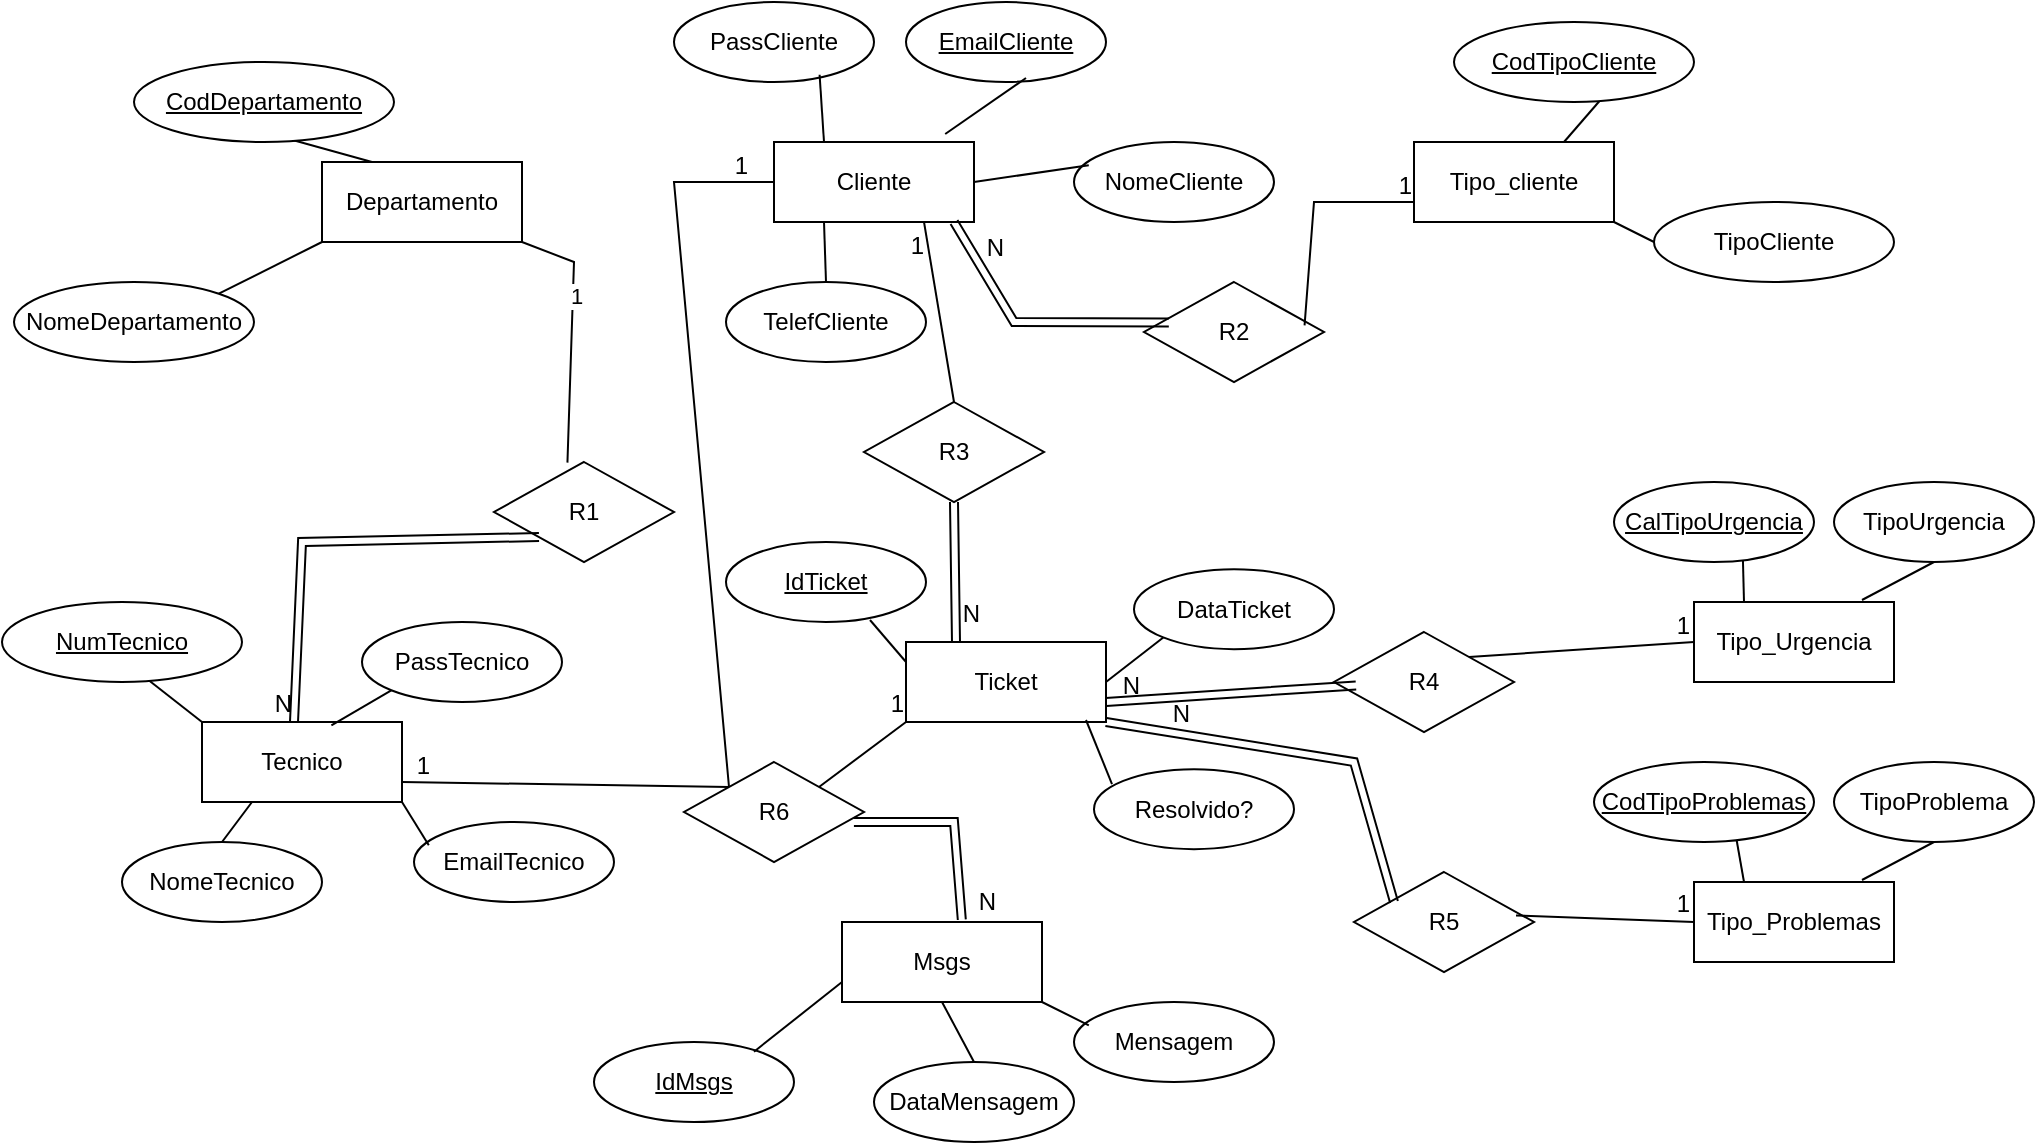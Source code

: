 <mxfile version="28.2.4">
  <diagram name="Página-1" id="aGW3lqfwOsQ_gTxrYHmR">
    <mxGraphModel dx="1099" dy="724" grid="1" gridSize="10" guides="1" tooltips="1" connect="1" arrows="1" fold="1" page="1" pageScale="1" pageWidth="1654" pageHeight="2336" math="0" shadow="0">
      <root>
        <mxCell id="0" />
        <mxCell id="1" parent="0" />
        <mxCell id="Ds3o-OmhyKdtsvsOEu8b-1" value="Departamento" style="whiteSpace=wrap;html=1;align=center;" parent="1" vertex="1">
          <mxGeometry x="354" y="230" width="100" height="40" as="geometry" />
        </mxCell>
        <mxCell id="Ds3o-OmhyKdtsvsOEu8b-2" value="Cliente" style="whiteSpace=wrap;html=1;align=center;" parent="1" vertex="1">
          <mxGeometry x="580" y="220" width="100" height="40" as="geometry" />
        </mxCell>
        <mxCell id="Ds3o-OmhyKdtsvsOEu8b-3" value="Tipo_cliente" style="whiteSpace=wrap;html=1;align=center;" parent="1" vertex="1">
          <mxGeometry x="900" y="220" width="100" height="40" as="geometry" />
        </mxCell>
        <mxCell id="Ds3o-OmhyKdtsvsOEu8b-4" style="edgeStyle=orthogonalEdgeStyle;rounded=0;orthogonalLoop=1;jettySize=auto;html=1;exitX=0.5;exitY=1;exitDx=0;exitDy=0;" parent="1" source="Ds3o-OmhyKdtsvsOEu8b-2" target="Ds3o-OmhyKdtsvsOEu8b-2" edge="1">
          <mxGeometry relative="1" as="geometry" />
        </mxCell>
        <mxCell id="Ds3o-OmhyKdtsvsOEu8b-5" value="" style="endArrow=none;html=1;rounded=0;entryX=0.25;entryY=0;entryDx=0;entryDy=0;exitX=0.61;exitY=0.975;exitDx=0;exitDy=0;exitPerimeter=0;" parent="1" source="Ds3o-OmhyKdtsvsOEu8b-6" target="Ds3o-OmhyKdtsvsOEu8b-1" edge="1">
          <mxGeometry relative="1" as="geometry">
            <mxPoint x="310" y="220" as="sourcePoint" />
            <mxPoint x="370" y="240" as="targetPoint" />
          </mxGeometry>
        </mxCell>
        <mxCell id="Ds3o-OmhyKdtsvsOEu8b-6" value="CodDepartamento" style="ellipse;whiteSpace=wrap;html=1;align=center;fontStyle=4;" parent="1" vertex="1">
          <mxGeometry x="260" y="180" width="130" height="40" as="geometry" />
        </mxCell>
        <mxCell id="Ds3o-OmhyKdtsvsOEu8b-8" value="NomeDepartamento" style="ellipse;whiteSpace=wrap;html=1;align=center;" parent="1" vertex="1">
          <mxGeometry x="200" y="290" width="120" height="40" as="geometry" />
        </mxCell>
        <mxCell id="Ds3o-OmhyKdtsvsOEu8b-9" value="" style="endArrow=none;html=1;rounded=0;exitX=1;exitY=0;exitDx=0;exitDy=0;entryX=0;entryY=1;entryDx=0;entryDy=0;" parent="1" source="Ds3o-OmhyKdtsvsOEu8b-8" target="Ds3o-OmhyKdtsvsOEu8b-1" edge="1">
          <mxGeometry relative="1" as="geometry">
            <mxPoint x="270" y="290" as="sourcePoint" />
            <mxPoint x="430" y="290" as="targetPoint" />
          </mxGeometry>
        </mxCell>
        <mxCell id="Ds3o-OmhyKdtsvsOEu8b-14" value="" style="endArrow=none;html=1;rounded=0;entryX=0.75;entryY=0;entryDx=0;entryDy=0;exitX=0.61;exitY=0.975;exitDx=0;exitDy=0;exitPerimeter=0;" parent="1" source="Ds3o-OmhyKdtsvsOEu8b-15" target="Ds3o-OmhyKdtsvsOEu8b-3" edge="1">
          <mxGeometry relative="1" as="geometry">
            <mxPoint x="960" y="200" as="sourcePoint" />
            <mxPoint x="1005" y="220" as="targetPoint" />
          </mxGeometry>
        </mxCell>
        <mxCell id="Ds3o-OmhyKdtsvsOEu8b-15" value="CodTipoCliente" style="ellipse;whiteSpace=wrap;html=1;align=center;fontStyle=4;" parent="1" vertex="1">
          <mxGeometry x="920" y="160" width="120" height="40" as="geometry" />
        </mxCell>
        <mxCell id="Ds3o-OmhyKdtsvsOEu8b-16" value="TipoCliente" style="ellipse;whiteSpace=wrap;html=1;align=center;" parent="1" vertex="1">
          <mxGeometry x="1020" y="250" width="120" height="40" as="geometry" />
        </mxCell>
        <mxCell id="Ds3o-OmhyKdtsvsOEu8b-17" value="" style="endArrow=none;html=1;rounded=0;exitX=1;exitY=1;exitDx=0;exitDy=0;entryX=0;entryY=0.5;entryDx=0;entryDy=0;" parent="1" source="Ds3o-OmhyKdtsvsOEu8b-3" target="Ds3o-OmhyKdtsvsOEu8b-16" edge="1">
          <mxGeometry relative="1" as="geometry">
            <mxPoint x="1090" y="250" as="sourcePoint" />
            <mxPoint x="1150" y="240" as="targetPoint" />
          </mxGeometry>
        </mxCell>
        <mxCell id="Ds3o-OmhyKdtsvsOEu8b-18" value="EmailCliente" style="ellipse;whiteSpace=wrap;html=1;align=center;fontStyle=4;" parent="1" vertex="1">
          <mxGeometry x="646" y="150" width="100" height="40" as="geometry" />
        </mxCell>
        <mxCell id="Ds3o-OmhyKdtsvsOEu8b-19" value="" style="endArrow=none;html=1;rounded=0;exitX=0.856;exitY=-0.1;exitDx=0;exitDy=0;entryX=0.6;entryY=0.95;entryDx=0;entryDy=0;entryPerimeter=0;exitPerimeter=0;" parent="1" source="Ds3o-OmhyKdtsvsOEu8b-2" target="Ds3o-OmhyKdtsvsOEu8b-18" edge="1">
          <mxGeometry relative="1" as="geometry">
            <mxPoint x="526" y="330" as="sourcePoint" />
            <mxPoint x="686" y="330" as="targetPoint" />
          </mxGeometry>
        </mxCell>
        <mxCell id="Ds3o-OmhyKdtsvsOEu8b-21" value="NomeCliente" style="ellipse;whiteSpace=wrap;html=1;align=center;" parent="1" vertex="1">
          <mxGeometry x="730" y="220" width="100" height="40" as="geometry" />
        </mxCell>
        <mxCell id="Ds3o-OmhyKdtsvsOEu8b-22" value="PassCliente" style="ellipse;whiteSpace=wrap;html=1;align=center;" parent="1" vertex="1">
          <mxGeometry x="530" y="150" width="100" height="40" as="geometry" />
        </mxCell>
        <mxCell id="Ds3o-OmhyKdtsvsOEu8b-23" value="" style="endArrow=none;html=1;rounded=0;exitX=0.728;exitY=0.909;exitDx=0;exitDy=0;entryX=0.25;entryY=0;entryDx=0;entryDy=0;exitPerimeter=0;" parent="1" source="Ds3o-OmhyKdtsvsOEu8b-22" target="Ds3o-OmhyKdtsvsOEu8b-2" edge="1">
          <mxGeometry relative="1" as="geometry">
            <mxPoint x="486" y="220" as="sourcePoint" />
            <mxPoint x="646" y="220" as="targetPoint" />
          </mxGeometry>
        </mxCell>
        <mxCell id="Ds3o-OmhyKdtsvsOEu8b-25" value="" style="endArrow=none;html=1;rounded=0;exitX=1;exitY=0.5;exitDx=0;exitDy=0;entryX=0.074;entryY=0.291;entryDx=0;entryDy=0;entryPerimeter=0;" parent="1" source="Ds3o-OmhyKdtsvsOEu8b-2" target="Ds3o-OmhyKdtsvsOEu8b-21" edge="1">
          <mxGeometry relative="1" as="geometry">
            <mxPoint x="516" y="360" as="sourcePoint" />
            <mxPoint x="676" y="360" as="targetPoint" />
          </mxGeometry>
        </mxCell>
        <mxCell id="Ds3o-OmhyKdtsvsOEu8b-26" value="TelefCliente" style="ellipse;whiteSpace=wrap;html=1;align=center;" parent="1" vertex="1">
          <mxGeometry x="556" y="290" width="100" height="40" as="geometry" />
        </mxCell>
        <mxCell id="Ds3o-OmhyKdtsvsOEu8b-27" value="" style="endArrow=none;html=1;rounded=0;exitX=0.5;exitY=0;exitDx=0;exitDy=0;entryX=0.25;entryY=1;entryDx=0;entryDy=0;" parent="1" source="Ds3o-OmhyKdtsvsOEu8b-26" target="Ds3o-OmhyKdtsvsOEu8b-2" edge="1">
          <mxGeometry relative="1" as="geometry">
            <mxPoint x="586" y="300" as="sourcePoint" />
            <mxPoint x="600" y="336" as="targetPoint" />
          </mxGeometry>
        </mxCell>
        <mxCell id="Ds3o-OmhyKdtsvsOEu8b-28" value="Tipo_Urgencia" style="whiteSpace=wrap;html=1;align=center;" parent="1" vertex="1">
          <mxGeometry x="1040" y="450" width="100" height="40" as="geometry" />
        </mxCell>
        <mxCell id="Ds3o-OmhyKdtsvsOEu8b-29" style="edgeStyle=orthogonalEdgeStyle;rounded=0;orthogonalLoop=1;jettySize=auto;html=1;exitX=0.5;exitY=1;exitDx=0;exitDy=0;" parent="1" source="Ds3o-OmhyKdtsvsOEu8b-28" target="Ds3o-OmhyKdtsvsOEu8b-28" edge="1">
          <mxGeometry relative="1" as="geometry" />
        </mxCell>
        <mxCell id="Ds3o-OmhyKdtsvsOEu8b-31" value="" style="endArrow=none;html=1;rounded=0;exitX=0.84;exitY=-0.025;exitDx=0;exitDy=0;entryX=0.5;entryY=1;entryDx=0;entryDy=0;exitPerimeter=0;" parent="1" source="Ds3o-OmhyKdtsvsOEu8b-28" target="Ds3o-OmhyKdtsvsOEu8b-32" edge="1">
          <mxGeometry relative="1" as="geometry">
            <mxPoint x="986" y="560" as="sourcePoint" />
            <mxPoint x="1166" y="418" as="targetPoint" />
          </mxGeometry>
        </mxCell>
        <mxCell id="Ds3o-OmhyKdtsvsOEu8b-32" value="TipoUrgencia" style="ellipse;whiteSpace=wrap;html=1;align=center;" parent="1" vertex="1">
          <mxGeometry x="1110" y="390" width="100" height="40" as="geometry" />
        </mxCell>
        <mxCell id="Ds3o-OmhyKdtsvsOEu8b-33" value="" style="endArrow=none;html=1;rounded=0;entryX=0.25;entryY=0;entryDx=0;entryDy=0;exitX=0.644;exitY=0.909;exitDx=0;exitDy=0;exitPerimeter=0;" parent="1" source="Ds3o-OmhyKdtsvsOEu8b-34" target="Ds3o-OmhyKdtsvsOEu8b-28" edge="1">
          <mxGeometry relative="1" as="geometry">
            <mxPoint x="1060" y="410" as="sourcePoint" />
            <mxPoint x="1106" y="450" as="targetPoint" />
          </mxGeometry>
        </mxCell>
        <mxCell id="Ds3o-OmhyKdtsvsOEu8b-34" value="CalTipoUrgencia" style="ellipse;whiteSpace=wrap;html=1;align=center;fontStyle=4;" parent="1" vertex="1">
          <mxGeometry x="1000" y="390" width="100" height="40" as="geometry" />
        </mxCell>
        <mxCell id="Ds3o-OmhyKdtsvsOEu8b-37" value="Tipo_Problemas" style="whiteSpace=wrap;html=1;align=center;" parent="1" vertex="1">
          <mxGeometry x="1040" y="590" width="100" height="40" as="geometry" />
        </mxCell>
        <mxCell id="Ds3o-OmhyKdtsvsOEu8b-38" style="edgeStyle=orthogonalEdgeStyle;rounded=0;orthogonalLoop=1;jettySize=auto;html=1;exitX=0.5;exitY=1;exitDx=0;exitDy=0;" parent="1" source="Ds3o-OmhyKdtsvsOEu8b-37" target="Ds3o-OmhyKdtsvsOEu8b-37" edge="1">
          <mxGeometry relative="1" as="geometry" />
        </mxCell>
        <mxCell id="Ds3o-OmhyKdtsvsOEu8b-39" value="" style="endArrow=none;html=1;rounded=0;exitX=0.84;exitY=-0.025;exitDx=0;exitDy=0;entryX=0.5;entryY=1;entryDx=0;entryDy=0;exitPerimeter=0;" parent="1" source="Ds3o-OmhyKdtsvsOEu8b-37" target="Ds3o-OmhyKdtsvsOEu8b-40" edge="1">
          <mxGeometry relative="1" as="geometry">
            <mxPoint x="986" y="700" as="sourcePoint" />
            <mxPoint x="1166" y="558" as="targetPoint" />
          </mxGeometry>
        </mxCell>
        <mxCell id="Ds3o-OmhyKdtsvsOEu8b-40" value="TipoProblema" style="ellipse;whiteSpace=wrap;html=1;align=center;" parent="1" vertex="1">
          <mxGeometry x="1110" y="530" width="100" height="40" as="geometry" />
        </mxCell>
        <mxCell id="Ds3o-OmhyKdtsvsOEu8b-41" value="" style="endArrow=none;html=1;rounded=0;entryX=0.25;entryY=0;entryDx=0;entryDy=0;exitX=0.644;exitY=0.909;exitDx=0;exitDy=0;exitPerimeter=0;" parent="1" source="Ds3o-OmhyKdtsvsOEu8b-42" target="Ds3o-OmhyKdtsvsOEu8b-37" edge="1">
          <mxGeometry relative="1" as="geometry">
            <mxPoint x="1060" y="550" as="sourcePoint" />
            <mxPoint x="1106" y="590" as="targetPoint" />
          </mxGeometry>
        </mxCell>
        <mxCell id="Ds3o-OmhyKdtsvsOEu8b-42" value="CodTipoProblemas" style="ellipse;whiteSpace=wrap;html=1;align=center;fontStyle=4;" parent="1" vertex="1">
          <mxGeometry x="990" y="530" width="110" height="40" as="geometry" />
        </mxCell>
        <mxCell id="OEcMnNJZCauM74QHB7rr-1" value="Tecnico" style="whiteSpace=wrap;html=1;align=center;" vertex="1" parent="1">
          <mxGeometry x="294" y="510" width="100" height="40" as="geometry" />
        </mxCell>
        <mxCell id="OEcMnNJZCauM74QHB7rr-2" style="edgeStyle=orthogonalEdgeStyle;rounded=0;orthogonalLoop=1;jettySize=auto;html=1;exitX=0.5;exitY=1;exitDx=0;exitDy=0;" edge="1" parent="1" source="OEcMnNJZCauM74QHB7rr-1" target="OEcMnNJZCauM74QHB7rr-1">
          <mxGeometry relative="1" as="geometry" />
        </mxCell>
        <mxCell id="OEcMnNJZCauM74QHB7rr-3" value="EmailTecnico" style="ellipse;whiteSpace=wrap;html=1;align=center;" vertex="1" parent="1">
          <mxGeometry x="400" y="560" width="100" height="40" as="geometry" />
        </mxCell>
        <mxCell id="OEcMnNJZCauM74QHB7rr-4" value="" style="endArrow=none;html=1;rounded=0;exitX=1;exitY=1;exitDx=0;exitDy=0;entryX=0.074;entryY=0.291;entryDx=0;entryDy=0;entryPerimeter=0;" edge="1" parent="1" source="OEcMnNJZCauM74QHB7rr-1" target="OEcMnNJZCauM74QHB7rr-3">
          <mxGeometry relative="1" as="geometry">
            <mxPoint x="230" y="650" as="sourcePoint" />
            <mxPoint x="390" y="650" as="targetPoint" />
          </mxGeometry>
        </mxCell>
        <mxCell id="OEcMnNJZCauM74QHB7rr-5" value="NomeTecnico" style="ellipse;whiteSpace=wrap;html=1;align=center;" vertex="1" parent="1">
          <mxGeometry x="254" y="570" width="100" height="40" as="geometry" />
        </mxCell>
        <mxCell id="OEcMnNJZCauM74QHB7rr-6" value="" style="endArrow=none;html=1;rounded=0;exitX=0.5;exitY=0;exitDx=0;exitDy=0;entryX=0.25;entryY=1;entryDx=0;entryDy=0;" edge="1" parent="1" source="OEcMnNJZCauM74QHB7rr-5" target="OEcMnNJZCauM74QHB7rr-1">
          <mxGeometry relative="1" as="geometry">
            <mxPoint x="320" y="580" as="sourcePoint" />
            <mxPoint x="314" y="626" as="targetPoint" />
          </mxGeometry>
        </mxCell>
        <mxCell id="OEcMnNJZCauM74QHB7rr-7" value="" style="endArrow=none;html=1;rounded=0;entryX=0;entryY=0;entryDx=0;entryDy=0;exitX=0.61;exitY=0.975;exitDx=0;exitDy=0;exitPerimeter=0;" edge="1" parent="1" source="OEcMnNJZCauM74QHB7rr-8" target="OEcMnNJZCauM74QHB7rr-1">
          <mxGeometry relative="1" as="geometry">
            <mxPoint x="244" y="500" as="sourcePoint" />
            <mxPoint x="289" y="520" as="targetPoint" />
          </mxGeometry>
        </mxCell>
        <mxCell id="OEcMnNJZCauM74QHB7rr-8" value="NumTecnico" style="ellipse;whiteSpace=wrap;html=1;align=center;fontStyle=4;" vertex="1" parent="1">
          <mxGeometry x="194" y="450" width="120" height="40" as="geometry" />
        </mxCell>
        <mxCell id="OEcMnNJZCauM74QHB7rr-12" value="Msgs" style="whiteSpace=wrap;html=1;align=center;" vertex="1" parent="1">
          <mxGeometry x="614" y="610" width="100" height="40" as="geometry" />
        </mxCell>
        <mxCell id="OEcMnNJZCauM74QHB7rr-13" style="edgeStyle=orthogonalEdgeStyle;rounded=0;orthogonalLoop=1;jettySize=auto;html=1;exitX=0.5;exitY=1;exitDx=0;exitDy=0;" edge="1" parent="1" source="OEcMnNJZCauM74QHB7rr-12" target="OEcMnNJZCauM74QHB7rr-12">
          <mxGeometry relative="1" as="geometry" />
        </mxCell>
        <mxCell id="OEcMnNJZCauM74QHB7rr-14" value="Mensagem" style="ellipse;whiteSpace=wrap;html=1;align=center;" vertex="1" parent="1">
          <mxGeometry x="730" y="650" width="100" height="40" as="geometry" />
        </mxCell>
        <mxCell id="OEcMnNJZCauM74QHB7rr-15" value="" style="endArrow=none;html=1;rounded=0;exitX=1;exitY=1;exitDx=0;exitDy=0;entryX=0.074;entryY=0.291;entryDx=0;entryDy=0;entryPerimeter=0;" edge="1" parent="1" source="OEcMnNJZCauM74QHB7rr-12" target="OEcMnNJZCauM74QHB7rr-14">
          <mxGeometry relative="1" as="geometry">
            <mxPoint x="550" y="750" as="sourcePoint" />
            <mxPoint x="710" y="750" as="targetPoint" />
          </mxGeometry>
        </mxCell>
        <mxCell id="OEcMnNJZCauM74QHB7rr-16" value="DataMensagem" style="ellipse;whiteSpace=wrap;html=1;align=center;" vertex="1" parent="1">
          <mxGeometry x="630" y="680" width="100" height="40" as="geometry" />
        </mxCell>
        <mxCell id="OEcMnNJZCauM74QHB7rr-17" value="" style="endArrow=none;html=1;rounded=0;exitX=0.5;exitY=0;exitDx=0;exitDy=0;entryX=0.5;entryY=1;entryDx=0;entryDy=0;" edge="1" parent="1" source="OEcMnNJZCauM74QHB7rr-16" target="OEcMnNJZCauM74QHB7rr-12">
          <mxGeometry relative="1" as="geometry">
            <mxPoint x="620" y="690" as="sourcePoint" />
            <mxPoint x="634" y="726" as="targetPoint" />
          </mxGeometry>
        </mxCell>
        <mxCell id="OEcMnNJZCauM74QHB7rr-18" value="PassTecnico" style="ellipse;whiteSpace=wrap;html=1;align=center;" vertex="1" parent="1">
          <mxGeometry x="374" y="460" width="100" height="40" as="geometry" />
        </mxCell>
        <mxCell id="OEcMnNJZCauM74QHB7rr-19" value="" style="endArrow=none;html=1;rounded=0;exitX=0.647;exitY=0.042;exitDx=0;exitDy=0;entryX=0;entryY=1;entryDx=0;entryDy=0;exitPerimeter=0;" edge="1" parent="1" target="OEcMnNJZCauM74QHB7rr-18" source="OEcMnNJZCauM74QHB7rr-1">
          <mxGeometry relative="1" as="geometry">
            <mxPoint x="344" y="500" as="sourcePoint" />
            <mxPoint x="370" y="570" as="targetPoint" />
          </mxGeometry>
        </mxCell>
        <mxCell id="OEcMnNJZCauM74QHB7rr-21" value="Ticket" style="whiteSpace=wrap;html=1;align=center;" vertex="1" parent="1">
          <mxGeometry x="646" y="470" width="100" height="40" as="geometry" />
        </mxCell>
        <mxCell id="OEcMnNJZCauM74QHB7rr-22" value="Resolvido?" style="ellipse;whiteSpace=wrap;html=1;align=center;" vertex="1" parent="1">
          <mxGeometry x="740" y="533.57" width="100" height="40" as="geometry" />
        </mxCell>
        <mxCell id="OEcMnNJZCauM74QHB7rr-23" value="DataTicket" style="ellipse;whiteSpace=wrap;html=1;align=center;" vertex="1" parent="1">
          <mxGeometry x="760" y="433.57" width="100" height="40" as="geometry" />
        </mxCell>
        <mxCell id="OEcMnNJZCauM74QHB7rr-25" value="IdMsgs" style="ellipse;whiteSpace=wrap;html=1;align=center;fontStyle=4;" vertex="1" parent="1">
          <mxGeometry x="490" y="670" width="100" height="40" as="geometry" />
        </mxCell>
        <mxCell id="OEcMnNJZCauM74QHB7rr-27" value="" style="endArrow=none;html=1;rounded=0;exitX=0.8;exitY=0.121;exitDx=0;exitDy=0;entryX=0;entryY=0.75;entryDx=0;entryDy=0;exitPerimeter=0;" edge="1" parent="1" source="OEcMnNJZCauM74QHB7rr-25" target="OEcMnNJZCauM74QHB7rr-12">
          <mxGeometry relative="1" as="geometry">
            <mxPoint x="566" y="670" as="sourcePoint" />
            <mxPoint x="550" y="640" as="targetPoint" />
          </mxGeometry>
        </mxCell>
        <mxCell id="OEcMnNJZCauM74QHB7rr-28" value="IdTicket" style="ellipse;whiteSpace=wrap;html=1;align=center;fontStyle=4;" vertex="1" parent="1">
          <mxGeometry x="556" y="420" width="100" height="40" as="geometry" />
        </mxCell>
        <mxCell id="OEcMnNJZCauM74QHB7rr-29" value="" style="endArrow=none;html=1;rounded=0;exitX=0;exitY=0.25;exitDx=0;exitDy=0;entryX=0.72;entryY=0.975;entryDx=0;entryDy=0;entryPerimeter=0;" edge="1" parent="1" source="OEcMnNJZCauM74QHB7rr-21" target="OEcMnNJZCauM74QHB7rr-28">
          <mxGeometry relative="1" as="geometry">
            <mxPoint x="631" y="340" as="sourcePoint" />
            <mxPoint x="630" y="310" as="targetPoint" />
          </mxGeometry>
        </mxCell>
        <mxCell id="OEcMnNJZCauM74QHB7rr-30" value="" style="endArrow=none;html=1;rounded=0;exitX=1;exitY=0.5;exitDx=0;exitDy=0;entryX=0;entryY=1;entryDx=0;entryDy=0;" edge="1" parent="1" source="OEcMnNJZCauM74QHB7rr-21" target="OEcMnNJZCauM74QHB7rr-23">
          <mxGeometry relative="1" as="geometry">
            <mxPoint x="678" y="491" as="sourcePoint" />
            <mxPoint x="660" y="470" as="targetPoint" />
          </mxGeometry>
        </mxCell>
        <mxCell id="OEcMnNJZCauM74QHB7rr-31" value="" style="endArrow=none;html=1;rounded=0;exitX=0.9;exitY=0.975;exitDx=0;exitDy=0;entryX=0.09;entryY=0.186;entryDx=0;entryDy=0;exitPerimeter=0;entryPerimeter=0;" edge="1" parent="1" source="OEcMnNJZCauM74QHB7rr-21" target="OEcMnNJZCauM74QHB7rr-22">
          <mxGeometry relative="1" as="geometry">
            <mxPoint x="770" y="522" as="sourcePoint" />
            <mxPoint x="799" y="490" as="targetPoint" />
          </mxGeometry>
        </mxCell>
        <mxCell id="OEcMnNJZCauM74QHB7rr-32" value="R1" style="shape=rhombus;perimeter=rhombusPerimeter;whiteSpace=wrap;html=1;align=center;" vertex="1" parent="1">
          <mxGeometry x="440" y="380" width="90" height="50" as="geometry" />
        </mxCell>
        <mxCell id="OEcMnNJZCauM74QHB7rr-33" value="R5" style="shape=rhombus;perimeter=rhombusPerimeter;whiteSpace=wrap;html=1;align=center;" vertex="1" parent="1">
          <mxGeometry x="870" y="585" width="90" height="50" as="geometry" />
        </mxCell>
        <mxCell id="OEcMnNJZCauM74QHB7rr-34" value="R2" style="shape=rhombus;perimeter=rhombusPerimeter;whiteSpace=wrap;html=1;align=center;" vertex="1" parent="1">
          <mxGeometry x="765" y="290" width="90" height="50" as="geometry" />
        </mxCell>
        <mxCell id="OEcMnNJZCauM74QHB7rr-35" value="R4" style="shape=rhombus;perimeter=rhombusPerimeter;whiteSpace=wrap;html=1;align=center;" vertex="1" parent="1">
          <mxGeometry x="860" y="465" width="90" height="50" as="geometry" />
        </mxCell>
        <mxCell id="OEcMnNJZCauM74QHB7rr-36" value="R3" style="shape=rhombus;perimeter=rhombusPerimeter;whiteSpace=wrap;html=1;align=center;" vertex="1" parent="1">
          <mxGeometry x="625" y="350" width="90" height="50" as="geometry" />
        </mxCell>
        <mxCell id="OEcMnNJZCauM74QHB7rr-39" value="R6" style="shape=rhombus;perimeter=rhombusPerimeter;whiteSpace=wrap;html=1;align=center;" vertex="1" parent="1">
          <mxGeometry x="535" y="530" width="90" height="50" as="geometry" />
        </mxCell>
        <mxCell id="OEcMnNJZCauM74QHB7rr-40" value="" style="endArrow=none;html=1;rounded=0;exitX=1;exitY=1;exitDx=0;exitDy=0;entryX=0.408;entryY=0.006;entryDx=0;entryDy=0;entryPerimeter=0;" edge="1" parent="1" source="Ds3o-OmhyKdtsvsOEu8b-1" target="OEcMnNJZCauM74QHB7rr-32">
          <mxGeometry relative="1" as="geometry">
            <mxPoint x="330" y="340" as="sourcePoint" />
            <mxPoint x="480" y="343" as="targetPoint" />
            <Array as="points">
              <mxPoint x="480" y="280" />
            </Array>
          </mxGeometry>
        </mxCell>
        <mxCell id="OEcMnNJZCauM74QHB7rr-42" value="1" style="edgeLabel;html=1;align=center;verticalAlign=middle;resizable=0;points=[];" vertex="1" connectable="0" parent="OEcMnNJZCauM74QHB7rr-40">
          <mxGeometry x="-0.297" y="1" relative="1" as="geometry">
            <mxPoint as="offset" />
          </mxGeometry>
        </mxCell>
        <mxCell id="OEcMnNJZCauM74QHB7rr-47" value="" style="shape=link;html=1;rounded=0;entryX=0.46;entryY=0;entryDx=0;entryDy=0;entryPerimeter=0;exitX=0;exitY=1;exitDx=0;exitDy=0;" edge="1" parent="1" source="OEcMnNJZCauM74QHB7rr-32" target="OEcMnNJZCauM74QHB7rr-1">
          <mxGeometry relative="1" as="geometry">
            <mxPoint x="650" y="500" as="sourcePoint" />
            <mxPoint x="810" y="500" as="targetPoint" />
            <Array as="points">
              <mxPoint x="344" y="420" />
            </Array>
          </mxGeometry>
        </mxCell>
        <mxCell id="OEcMnNJZCauM74QHB7rr-48" value="N" style="resizable=0;html=1;whiteSpace=wrap;align=right;verticalAlign=bottom;" connectable="0" vertex="1" parent="OEcMnNJZCauM74QHB7rr-47">
          <mxGeometry x="1" relative="1" as="geometry" />
        </mxCell>
        <mxCell id="OEcMnNJZCauM74QHB7rr-49" value="" style="shape=link;html=1;rounded=0;entryX=0.9;entryY=1;entryDx=0;entryDy=0;entryPerimeter=0;exitX=0.138;exitY=0.406;exitDx=0;exitDy=0;exitPerimeter=0;" edge="1" parent="1" source="OEcMnNJZCauM74QHB7rr-34" target="Ds3o-OmhyKdtsvsOEu8b-2">
          <mxGeometry relative="1" as="geometry">
            <mxPoint x="841.5" y="298" as="sourcePoint" />
            <mxPoint x="718.5" y="390" as="targetPoint" />
            <Array as="points">
              <mxPoint x="700" y="310" />
            </Array>
          </mxGeometry>
        </mxCell>
        <mxCell id="OEcMnNJZCauM74QHB7rr-50" value="N" style="resizable=0;html=1;whiteSpace=wrap;align=right;verticalAlign=bottom;" connectable="0" vertex="1" parent="OEcMnNJZCauM74QHB7rr-49">
          <mxGeometry x="1" relative="1" as="geometry">
            <mxPoint x="26" y="21" as="offset" />
          </mxGeometry>
        </mxCell>
        <mxCell id="OEcMnNJZCauM74QHB7rr-51" value="" style="endArrow=none;html=1;rounded=0;entryX=0;entryY=0.75;entryDx=0;entryDy=0;exitX=0.892;exitY=0.434;exitDx=0;exitDy=0;exitPerimeter=0;" edge="1" parent="1" source="OEcMnNJZCauM74QHB7rr-34" target="Ds3o-OmhyKdtsvsOEu8b-3">
          <mxGeometry relative="1" as="geometry">
            <mxPoint x="833" y="303" as="sourcePoint" />
            <mxPoint x="810" y="500" as="targetPoint" />
            <Array as="points">
              <mxPoint x="850" y="250" />
            </Array>
          </mxGeometry>
        </mxCell>
        <mxCell id="OEcMnNJZCauM74QHB7rr-52" value="1" style="resizable=0;html=1;whiteSpace=wrap;align=right;verticalAlign=bottom;" connectable="0" vertex="1" parent="OEcMnNJZCauM74QHB7rr-51">
          <mxGeometry x="1" relative="1" as="geometry" />
        </mxCell>
        <mxCell id="OEcMnNJZCauM74QHB7rr-55" value="" style="endArrow=none;html=1;rounded=0;entryX=0;entryY=0.5;entryDx=0;entryDy=0;exitX=1;exitY=0;exitDx=0;exitDy=0;" edge="1" parent="1" source="OEcMnNJZCauM74QHB7rr-35" target="Ds3o-OmhyKdtsvsOEu8b-28">
          <mxGeometry relative="1" as="geometry">
            <mxPoint x="650" y="500" as="sourcePoint" />
            <mxPoint x="810" y="500" as="targetPoint" />
          </mxGeometry>
        </mxCell>
        <mxCell id="OEcMnNJZCauM74QHB7rr-56" value="1" style="resizable=0;html=1;whiteSpace=wrap;align=right;verticalAlign=bottom;" connectable="0" vertex="1" parent="OEcMnNJZCauM74QHB7rr-55">
          <mxGeometry x="1" relative="1" as="geometry" />
        </mxCell>
        <mxCell id="OEcMnNJZCauM74QHB7rr-57" value="" style="endArrow=none;html=1;rounded=0;entryX=0;entryY=0.5;entryDx=0;entryDy=0;exitX=0.9;exitY=0.434;exitDx=0;exitDy=0;exitPerimeter=0;" edge="1" parent="1" source="OEcMnNJZCauM74QHB7rr-33" target="Ds3o-OmhyKdtsvsOEu8b-37">
          <mxGeometry relative="1" as="geometry">
            <mxPoint x="928" y="634" as="sourcePoint" />
            <mxPoint x="1040" y="626" as="targetPoint" />
          </mxGeometry>
        </mxCell>
        <mxCell id="OEcMnNJZCauM74QHB7rr-58" value="1" style="resizable=0;html=1;whiteSpace=wrap;align=right;verticalAlign=bottom;" connectable="0" vertex="1" parent="OEcMnNJZCauM74QHB7rr-57">
          <mxGeometry x="1" relative="1" as="geometry" />
        </mxCell>
        <mxCell id="OEcMnNJZCauM74QHB7rr-59" value="" style="shape=link;html=1;rounded=0;entryX=1;entryY=0.75;entryDx=0;entryDy=0;exitX=0.122;exitY=0.534;exitDx=0;exitDy=0;exitPerimeter=0;" edge="1" parent="1" source="OEcMnNJZCauM74QHB7rr-35" target="OEcMnNJZCauM74QHB7rr-21">
          <mxGeometry relative="1" as="geometry">
            <mxPoint x="650" y="500" as="sourcePoint" />
            <mxPoint x="810" y="500" as="targetPoint" />
          </mxGeometry>
        </mxCell>
        <mxCell id="OEcMnNJZCauM74QHB7rr-60" value="N" style="resizable=0;html=1;whiteSpace=wrap;align=right;verticalAlign=bottom;" connectable="0" vertex="1" parent="OEcMnNJZCauM74QHB7rr-59">
          <mxGeometry x="1" relative="1" as="geometry">
            <mxPoint x="19" as="offset" />
          </mxGeometry>
        </mxCell>
        <mxCell id="OEcMnNJZCauM74QHB7rr-61" value="" style="shape=link;html=1;rounded=0;entryX=1;entryY=1;entryDx=0;entryDy=0;" edge="1" parent="1" target="OEcMnNJZCauM74QHB7rr-21">
          <mxGeometry relative="1" as="geometry">
            <mxPoint x="890" y="600" as="sourcePoint" />
            <mxPoint x="820" y="498" as="targetPoint" />
            <Array as="points">
              <mxPoint x="870" y="530" />
            </Array>
          </mxGeometry>
        </mxCell>
        <mxCell id="OEcMnNJZCauM74QHB7rr-62" value="N" style="resizable=0;html=1;whiteSpace=wrap;align=right;verticalAlign=bottom;" connectable="0" vertex="1" parent="OEcMnNJZCauM74QHB7rr-61">
          <mxGeometry x="1" relative="1" as="geometry">
            <mxPoint x="44" y="5" as="offset" />
          </mxGeometry>
        </mxCell>
        <mxCell id="OEcMnNJZCauM74QHB7rr-65" value="" style="endArrow=none;html=1;rounded=0;entryX=1;entryY=0.75;entryDx=0;entryDy=0;exitX=0;exitY=0;exitDx=0;exitDy=0;" edge="1" parent="1" source="OEcMnNJZCauM74QHB7rr-39" target="OEcMnNJZCauM74QHB7rr-1">
          <mxGeometry relative="1" as="geometry">
            <mxPoint x="550" y="560" as="sourcePoint" />
            <mxPoint x="710" y="560" as="targetPoint" />
          </mxGeometry>
        </mxCell>
        <mxCell id="OEcMnNJZCauM74QHB7rr-66" value="1" style="resizable=0;html=1;whiteSpace=wrap;align=right;verticalAlign=bottom;" connectable="0" vertex="1" parent="OEcMnNJZCauM74QHB7rr-65">
          <mxGeometry x="1" relative="1" as="geometry">
            <mxPoint x="15" as="offset" />
          </mxGeometry>
        </mxCell>
        <mxCell id="OEcMnNJZCauM74QHB7rr-67" value="" style="endArrow=none;html=1;rounded=0;entryX=0;entryY=0.5;entryDx=0;entryDy=0;exitX=0;exitY=0;exitDx=0;exitDy=0;" edge="1" parent="1" source="OEcMnNJZCauM74QHB7rr-39" target="Ds3o-OmhyKdtsvsOEu8b-2">
          <mxGeometry relative="1" as="geometry">
            <mxPoint x="644" y="543" as="sourcePoint" />
            <mxPoint x="480" y="540" as="targetPoint" />
            <Array as="points">
              <mxPoint x="530" y="240" />
            </Array>
          </mxGeometry>
        </mxCell>
        <mxCell id="OEcMnNJZCauM74QHB7rr-68" value="1" style="resizable=0;html=1;whiteSpace=wrap;align=right;verticalAlign=bottom;" connectable="0" vertex="1" parent="OEcMnNJZCauM74QHB7rr-67">
          <mxGeometry x="1" relative="1" as="geometry">
            <mxPoint x="-11" as="offset" />
          </mxGeometry>
        </mxCell>
        <mxCell id="OEcMnNJZCauM74QHB7rr-69" value="" style="shape=link;html=1;rounded=0;entryX=0.599;entryY=-0.029;entryDx=0;entryDy=0;exitX=0.944;exitY=0.6;exitDx=0;exitDy=0;exitPerimeter=0;entryPerimeter=0;" edge="1" parent="1" source="OEcMnNJZCauM74QHB7rr-39" target="OEcMnNJZCauM74QHB7rr-12">
          <mxGeometry relative="1" as="geometry">
            <mxPoint x="771" y="592" as="sourcePoint" />
            <mxPoint x="646" y="600" as="targetPoint" />
            <Array as="points">
              <mxPoint x="670" y="560" />
            </Array>
          </mxGeometry>
        </mxCell>
        <mxCell id="OEcMnNJZCauM74QHB7rr-70" value="N" style="resizable=0;html=1;whiteSpace=wrap;align=right;verticalAlign=bottom;" connectable="0" vertex="1" parent="OEcMnNJZCauM74QHB7rr-69">
          <mxGeometry x="1" relative="1" as="geometry">
            <mxPoint x="19" as="offset" />
          </mxGeometry>
        </mxCell>
        <mxCell id="OEcMnNJZCauM74QHB7rr-73" value="" style="shape=link;html=1;rounded=0;entryX=0.25;entryY=0;entryDx=0;entryDy=0;exitX=0.5;exitY=1;exitDx=0;exitDy=0;" edge="1" parent="1" source="OEcMnNJZCauM74QHB7rr-36" target="OEcMnNJZCauM74QHB7rr-21">
          <mxGeometry relative="1" as="geometry">
            <mxPoint x="670" y="390" as="sourcePoint" />
            <mxPoint x="810" y="500" as="targetPoint" />
          </mxGeometry>
        </mxCell>
        <mxCell id="OEcMnNJZCauM74QHB7rr-74" value="N" style="resizable=0;html=1;whiteSpace=wrap;align=right;verticalAlign=bottom;direction=south;" connectable="0" vertex="1" parent="OEcMnNJZCauM74QHB7rr-73">
          <mxGeometry x="1" relative="1" as="geometry">
            <mxPoint x="14" y="-5" as="offset" />
          </mxGeometry>
        </mxCell>
        <mxCell id="OEcMnNJZCauM74QHB7rr-75" value="" style="endArrow=none;html=1;rounded=0;entryX=0.75;entryY=1;entryDx=0;entryDy=0;exitX=0.5;exitY=0;exitDx=0;exitDy=0;" edge="1" parent="1" source="OEcMnNJZCauM74QHB7rr-36" target="Ds3o-OmhyKdtsvsOEu8b-2">
          <mxGeometry relative="1" as="geometry">
            <mxPoint x="680" y="350" as="sourcePoint" />
            <mxPoint x="792" y="342" as="targetPoint" />
          </mxGeometry>
        </mxCell>
        <mxCell id="OEcMnNJZCauM74QHB7rr-76" value="1" style="resizable=0;html=1;whiteSpace=wrap;align=right;verticalAlign=bottom;" connectable="0" vertex="1" parent="OEcMnNJZCauM74QHB7rr-75">
          <mxGeometry x="1" relative="1" as="geometry">
            <mxPoint x="1" y="20" as="offset" />
          </mxGeometry>
        </mxCell>
        <mxCell id="OEcMnNJZCauM74QHB7rr-77" value="" style="endArrow=none;html=1;rounded=0;entryX=0;entryY=1;entryDx=0;entryDy=0;exitX=1;exitY=0;exitDx=0;exitDy=0;" edge="1" parent="1" source="OEcMnNJZCauM74QHB7rr-39" target="OEcMnNJZCauM74QHB7rr-21">
          <mxGeometry relative="1" as="geometry">
            <mxPoint x="600" y="530" as="sourcePoint" />
            <mxPoint x="760" y="530" as="targetPoint" />
          </mxGeometry>
        </mxCell>
        <mxCell id="OEcMnNJZCauM74QHB7rr-78" value="1" style="resizable=0;html=1;whiteSpace=wrap;align=right;verticalAlign=bottom;" connectable="0" vertex="1" parent="OEcMnNJZCauM74QHB7rr-77">
          <mxGeometry x="1" relative="1" as="geometry" />
        </mxCell>
      </root>
    </mxGraphModel>
  </diagram>
</mxfile>
